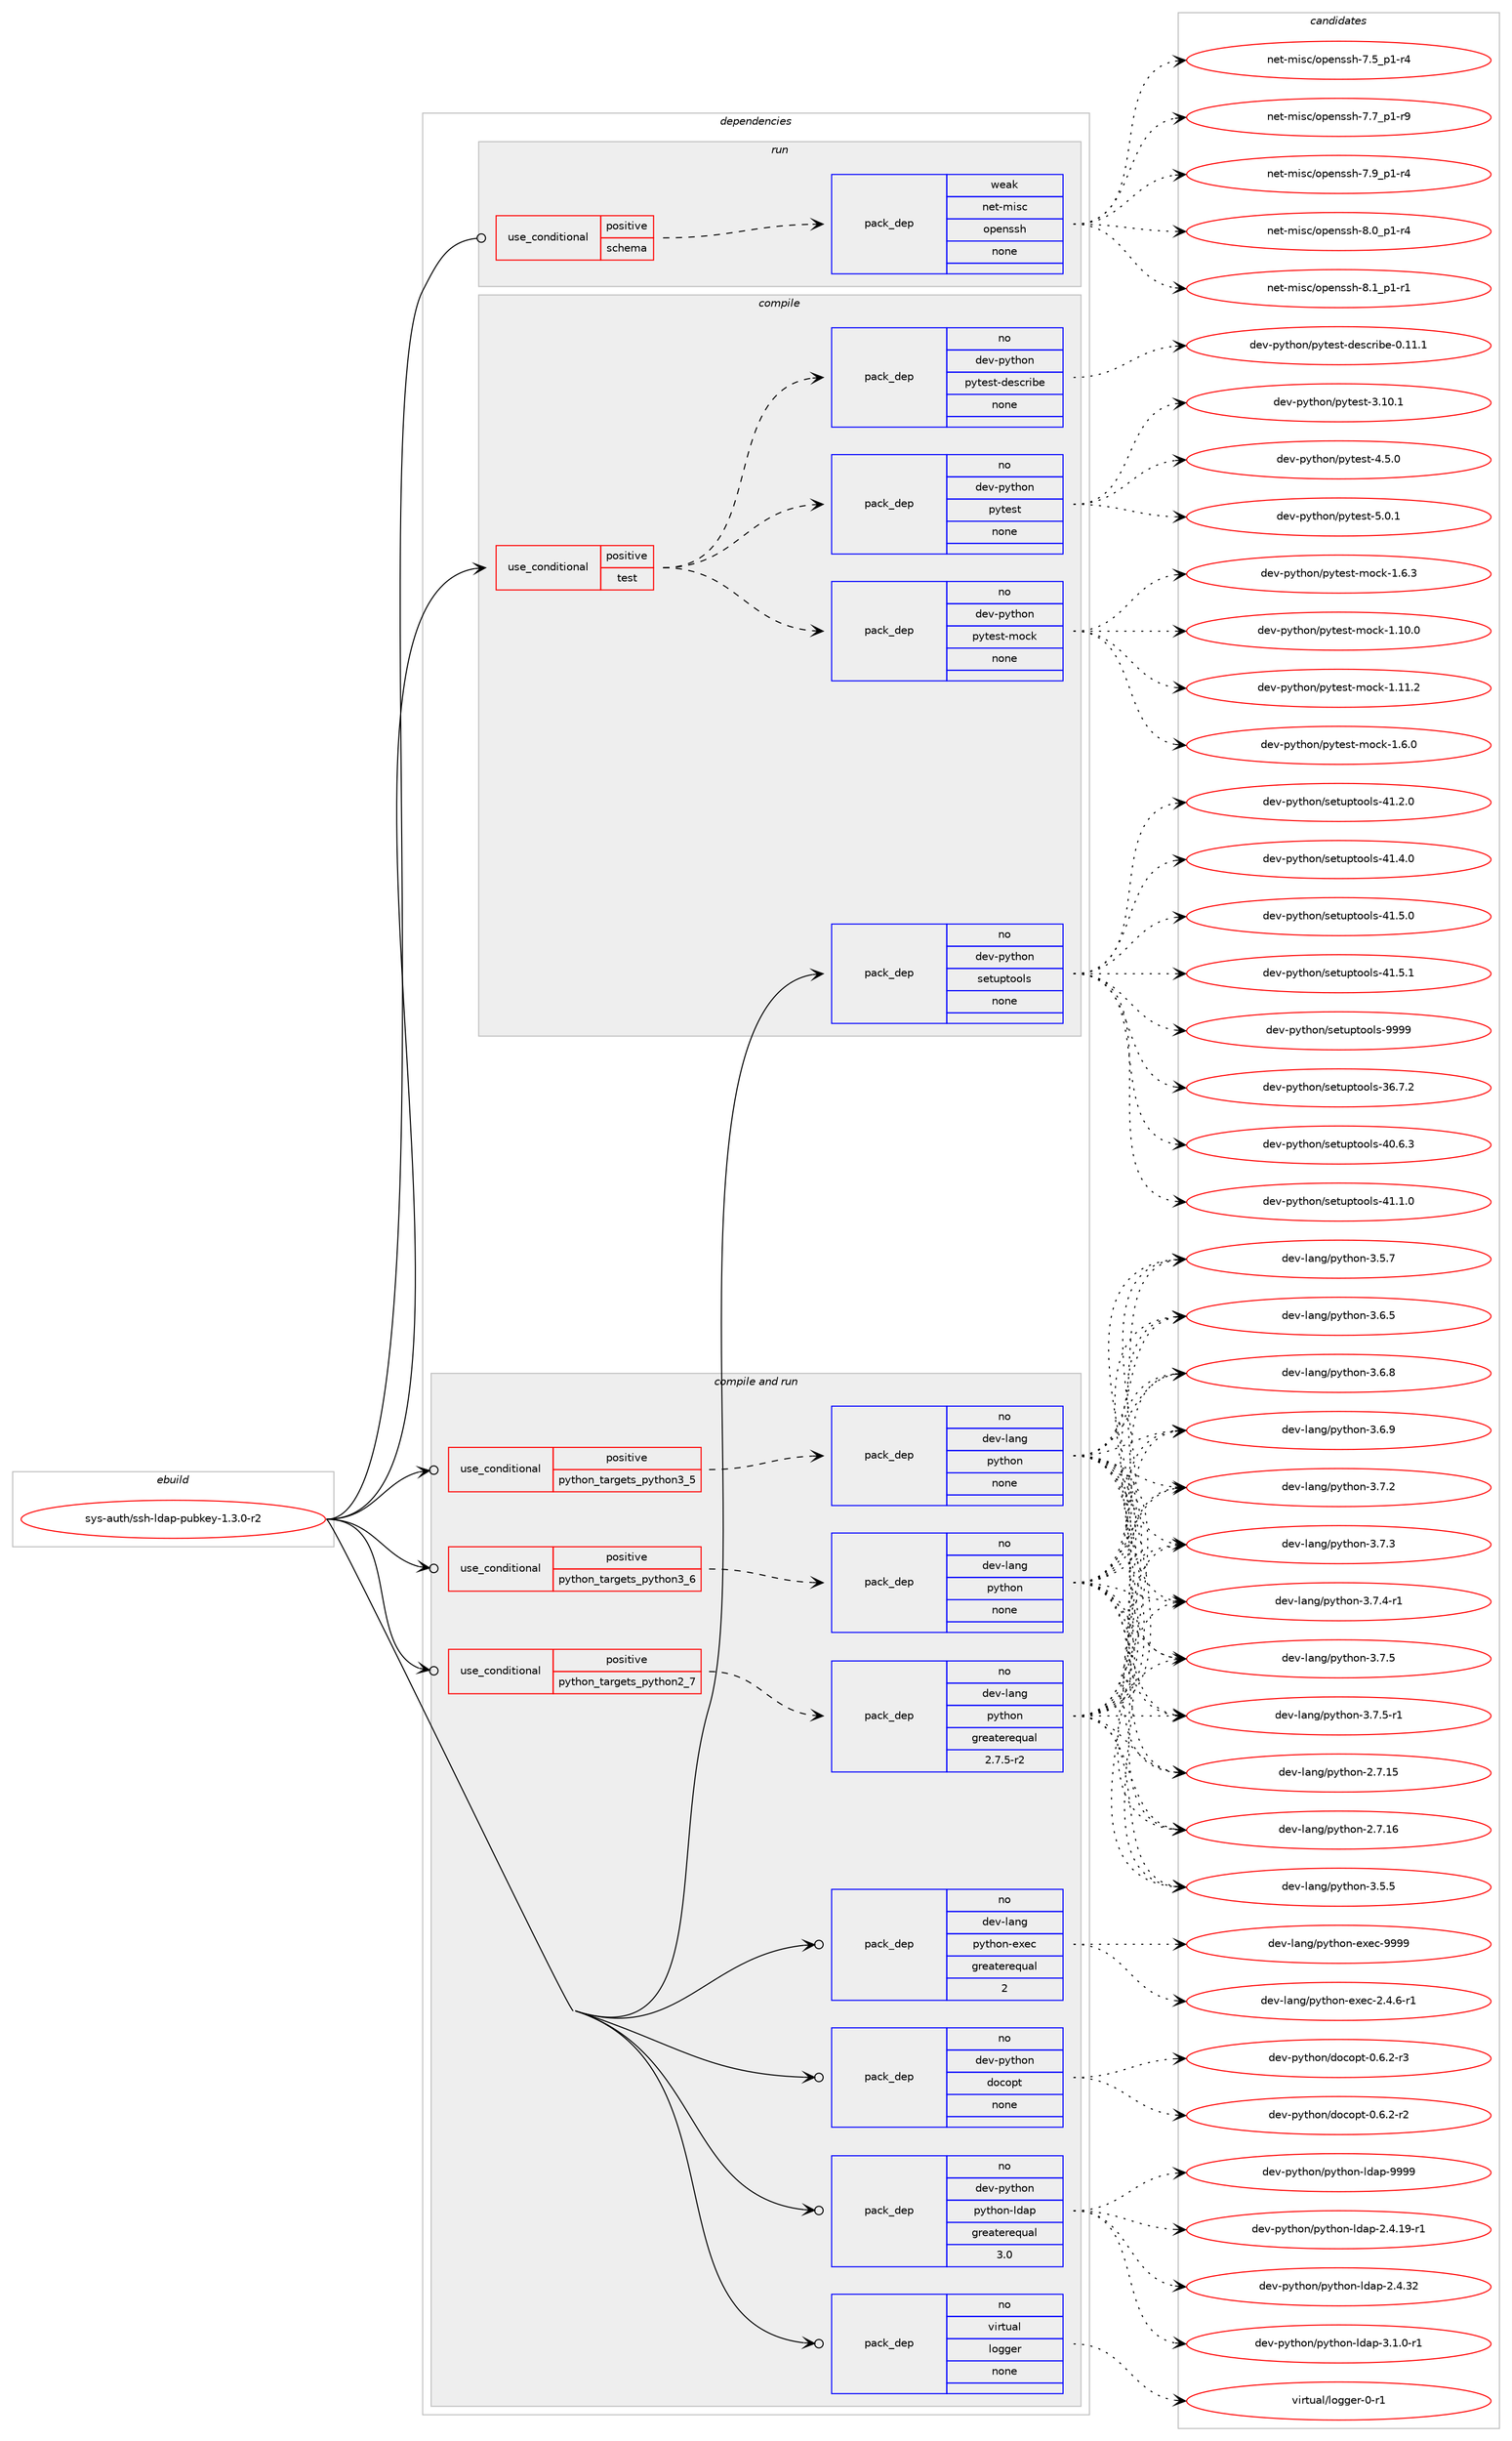 digraph prolog {

# *************
# Graph options
# *************

newrank=true;
concentrate=true;
compound=true;
graph [rankdir=LR,fontname=Helvetica,fontsize=10,ranksep=1.5];#, ranksep=2.5, nodesep=0.2];
edge  [arrowhead=vee];
node  [fontname=Helvetica,fontsize=10];

# **********
# The ebuild
# **********

subgraph cluster_leftcol {
color=gray;
rank=same;
label=<<i>ebuild</i>>;
id [label="sys-auth/ssh-ldap-pubkey-1.3.0-r2", color=red, width=4, href="../sys-auth/ssh-ldap-pubkey-1.3.0-r2.svg"];
}

# ****************
# The dependencies
# ****************

subgraph cluster_midcol {
color=gray;
label=<<i>dependencies</i>>;
subgraph cluster_compile {
fillcolor="#eeeeee";
style=filled;
label=<<i>compile</i>>;
subgraph cond212102 {
dependency880536 [label=<<TABLE BORDER="0" CELLBORDER="1" CELLSPACING="0" CELLPADDING="4"><TR><TD ROWSPAN="3" CELLPADDING="10">use_conditional</TD></TR><TR><TD>positive</TD></TR><TR><TD>test</TD></TR></TABLE>>, shape=none, color=red];
subgraph pack653001 {
dependency880537 [label=<<TABLE BORDER="0" CELLBORDER="1" CELLSPACING="0" CELLPADDING="4" WIDTH="220"><TR><TD ROWSPAN="6" CELLPADDING="30">pack_dep</TD></TR><TR><TD WIDTH="110">no</TD></TR><TR><TD>dev-python</TD></TR><TR><TD>pytest</TD></TR><TR><TD>none</TD></TR><TR><TD></TD></TR></TABLE>>, shape=none, color=blue];
}
dependency880536:e -> dependency880537:w [weight=20,style="dashed",arrowhead="vee"];
subgraph pack653002 {
dependency880538 [label=<<TABLE BORDER="0" CELLBORDER="1" CELLSPACING="0" CELLPADDING="4" WIDTH="220"><TR><TD ROWSPAN="6" CELLPADDING="30">pack_dep</TD></TR><TR><TD WIDTH="110">no</TD></TR><TR><TD>dev-python</TD></TR><TR><TD>pytest-describe</TD></TR><TR><TD>none</TD></TR><TR><TD></TD></TR></TABLE>>, shape=none, color=blue];
}
dependency880536:e -> dependency880538:w [weight=20,style="dashed",arrowhead="vee"];
subgraph pack653003 {
dependency880539 [label=<<TABLE BORDER="0" CELLBORDER="1" CELLSPACING="0" CELLPADDING="4" WIDTH="220"><TR><TD ROWSPAN="6" CELLPADDING="30">pack_dep</TD></TR><TR><TD WIDTH="110">no</TD></TR><TR><TD>dev-python</TD></TR><TR><TD>pytest-mock</TD></TR><TR><TD>none</TD></TR><TR><TD></TD></TR></TABLE>>, shape=none, color=blue];
}
dependency880536:e -> dependency880539:w [weight=20,style="dashed",arrowhead="vee"];
}
id:e -> dependency880536:w [weight=20,style="solid",arrowhead="vee"];
subgraph pack653004 {
dependency880540 [label=<<TABLE BORDER="0" CELLBORDER="1" CELLSPACING="0" CELLPADDING="4" WIDTH="220"><TR><TD ROWSPAN="6" CELLPADDING="30">pack_dep</TD></TR><TR><TD WIDTH="110">no</TD></TR><TR><TD>dev-python</TD></TR><TR><TD>setuptools</TD></TR><TR><TD>none</TD></TR><TR><TD></TD></TR></TABLE>>, shape=none, color=blue];
}
id:e -> dependency880540:w [weight=20,style="solid",arrowhead="vee"];
}
subgraph cluster_compileandrun {
fillcolor="#eeeeee";
style=filled;
label=<<i>compile and run</i>>;
subgraph cond212103 {
dependency880541 [label=<<TABLE BORDER="0" CELLBORDER="1" CELLSPACING="0" CELLPADDING="4"><TR><TD ROWSPAN="3" CELLPADDING="10">use_conditional</TD></TR><TR><TD>positive</TD></TR><TR><TD>python_targets_python2_7</TD></TR></TABLE>>, shape=none, color=red];
subgraph pack653005 {
dependency880542 [label=<<TABLE BORDER="0" CELLBORDER="1" CELLSPACING="0" CELLPADDING="4" WIDTH="220"><TR><TD ROWSPAN="6" CELLPADDING="30">pack_dep</TD></TR><TR><TD WIDTH="110">no</TD></TR><TR><TD>dev-lang</TD></TR><TR><TD>python</TD></TR><TR><TD>greaterequal</TD></TR><TR><TD>2.7.5-r2</TD></TR></TABLE>>, shape=none, color=blue];
}
dependency880541:e -> dependency880542:w [weight=20,style="dashed",arrowhead="vee"];
}
id:e -> dependency880541:w [weight=20,style="solid",arrowhead="odotvee"];
subgraph cond212104 {
dependency880543 [label=<<TABLE BORDER="0" CELLBORDER="1" CELLSPACING="0" CELLPADDING="4"><TR><TD ROWSPAN="3" CELLPADDING="10">use_conditional</TD></TR><TR><TD>positive</TD></TR><TR><TD>python_targets_python3_5</TD></TR></TABLE>>, shape=none, color=red];
subgraph pack653006 {
dependency880544 [label=<<TABLE BORDER="0" CELLBORDER="1" CELLSPACING="0" CELLPADDING="4" WIDTH="220"><TR><TD ROWSPAN="6" CELLPADDING="30">pack_dep</TD></TR><TR><TD WIDTH="110">no</TD></TR><TR><TD>dev-lang</TD></TR><TR><TD>python</TD></TR><TR><TD>none</TD></TR><TR><TD></TD></TR></TABLE>>, shape=none, color=blue];
}
dependency880543:e -> dependency880544:w [weight=20,style="dashed",arrowhead="vee"];
}
id:e -> dependency880543:w [weight=20,style="solid",arrowhead="odotvee"];
subgraph cond212105 {
dependency880545 [label=<<TABLE BORDER="0" CELLBORDER="1" CELLSPACING="0" CELLPADDING="4"><TR><TD ROWSPAN="3" CELLPADDING="10">use_conditional</TD></TR><TR><TD>positive</TD></TR><TR><TD>python_targets_python3_6</TD></TR></TABLE>>, shape=none, color=red];
subgraph pack653007 {
dependency880546 [label=<<TABLE BORDER="0" CELLBORDER="1" CELLSPACING="0" CELLPADDING="4" WIDTH="220"><TR><TD ROWSPAN="6" CELLPADDING="30">pack_dep</TD></TR><TR><TD WIDTH="110">no</TD></TR><TR><TD>dev-lang</TD></TR><TR><TD>python</TD></TR><TR><TD>none</TD></TR><TR><TD></TD></TR></TABLE>>, shape=none, color=blue];
}
dependency880545:e -> dependency880546:w [weight=20,style="dashed",arrowhead="vee"];
}
id:e -> dependency880545:w [weight=20,style="solid",arrowhead="odotvee"];
subgraph pack653008 {
dependency880547 [label=<<TABLE BORDER="0" CELLBORDER="1" CELLSPACING="0" CELLPADDING="4" WIDTH="220"><TR><TD ROWSPAN="6" CELLPADDING="30">pack_dep</TD></TR><TR><TD WIDTH="110">no</TD></TR><TR><TD>dev-lang</TD></TR><TR><TD>python-exec</TD></TR><TR><TD>greaterequal</TD></TR><TR><TD>2</TD></TR></TABLE>>, shape=none, color=blue];
}
id:e -> dependency880547:w [weight=20,style="solid",arrowhead="odotvee"];
subgraph pack653009 {
dependency880548 [label=<<TABLE BORDER="0" CELLBORDER="1" CELLSPACING="0" CELLPADDING="4" WIDTH="220"><TR><TD ROWSPAN="6" CELLPADDING="30">pack_dep</TD></TR><TR><TD WIDTH="110">no</TD></TR><TR><TD>dev-python</TD></TR><TR><TD>docopt</TD></TR><TR><TD>none</TD></TR><TR><TD></TD></TR></TABLE>>, shape=none, color=blue];
}
id:e -> dependency880548:w [weight=20,style="solid",arrowhead="odotvee"];
subgraph pack653010 {
dependency880549 [label=<<TABLE BORDER="0" CELLBORDER="1" CELLSPACING="0" CELLPADDING="4" WIDTH="220"><TR><TD ROWSPAN="6" CELLPADDING="30">pack_dep</TD></TR><TR><TD WIDTH="110">no</TD></TR><TR><TD>dev-python</TD></TR><TR><TD>python-ldap</TD></TR><TR><TD>greaterequal</TD></TR><TR><TD>3.0</TD></TR></TABLE>>, shape=none, color=blue];
}
id:e -> dependency880549:w [weight=20,style="solid",arrowhead="odotvee"];
subgraph pack653011 {
dependency880550 [label=<<TABLE BORDER="0" CELLBORDER="1" CELLSPACING="0" CELLPADDING="4" WIDTH="220"><TR><TD ROWSPAN="6" CELLPADDING="30">pack_dep</TD></TR><TR><TD WIDTH="110">no</TD></TR><TR><TD>virtual</TD></TR><TR><TD>logger</TD></TR><TR><TD>none</TD></TR><TR><TD></TD></TR></TABLE>>, shape=none, color=blue];
}
id:e -> dependency880550:w [weight=20,style="solid",arrowhead="odotvee"];
}
subgraph cluster_run {
fillcolor="#eeeeee";
style=filled;
label=<<i>run</i>>;
subgraph cond212106 {
dependency880551 [label=<<TABLE BORDER="0" CELLBORDER="1" CELLSPACING="0" CELLPADDING="4"><TR><TD ROWSPAN="3" CELLPADDING="10">use_conditional</TD></TR><TR><TD>positive</TD></TR><TR><TD>schema</TD></TR></TABLE>>, shape=none, color=red];
subgraph pack653012 {
dependency880552 [label=<<TABLE BORDER="0" CELLBORDER="1" CELLSPACING="0" CELLPADDING="4" WIDTH="220"><TR><TD ROWSPAN="6" CELLPADDING="30">pack_dep</TD></TR><TR><TD WIDTH="110">weak</TD></TR><TR><TD>net-misc</TD></TR><TR><TD>openssh</TD></TR><TR><TD>none</TD></TR><TR><TD></TD></TR></TABLE>>, shape=none, color=blue];
}
dependency880551:e -> dependency880552:w [weight=20,style="dashed",arrowhead="vee"];
}
id:e -> dependency880551:w [weight=20,style="solid",arrowhead="odot"];
}
}

# **************
# The candidates
# **************

subgraph cluster_choices {
rank=same;
color=gray;
label=<<i>candidates</i>>;

subgraph choice653001 {
color=black;
nodesep=1;
choice100101118451121211161041111104711212111610111511645514649484649 [label="dev-python/pytest-3.10.1", color=red, width=4,href="../dev-python/pytest-3.10.1.svg"];
choice1001011184511212111610411111047112121116101115116455246534648 [label="dev-python/pytest-4.5.0", color=red, width=4,href="../dev-python/pytest-4.5.0.svg"];
choice1001011184511212111610411111047112121116101115116455346484649 [label="dev-python/pytest-5.0.1", color=red, width=4,href="../dev-python/pytest-5.0.1.svg"];
dependency880537:e -> choice100101118451121211161041111104711212111610111511645514649484649:w [style=dotted,weight="100"];
dependency880537:e -> choice1001011184511212111610411111047112121116101115116455246534648:w [style=dotted,weight="100"];
dependency880537:e -> choice1001011184511212111610411111047112121116101115116455346484649:w [style=dotted,weight="100"];
}
subgraph choice653002 {
color=black;
nodesep=1;
choice100101118451121211161041111104711212111610111511645100101115991141059810145484649494649 [label="dev-python/pytest-describe-0.11.1", color=red, width=4,href="../dev-python/pytest-describe-0.11.1.svg"];
dependency880538:e -> choice100101118451121211161041111104711212111610111511645100101115991141059810145484649494649:w [style=dotted,weight="100"];
}
subgraph choice653003 {
color=black;
nodesep=1;
choice1001011184511212111610411111047112121116101115116451091119910745494649484648 [label="dev-python/pytest-mock-1.10.0", color=red, width=4,href="../dev-python/pytest-mock-1.10.0.svg"];
choice1001011184511212111610411111047112121116101115116451091119910745494649494650 [label="dev-python/pytest-mock-1.11.2", color=red, width=4,href="../dev-python/pytest-mock-1.11.2.svg"];
choice10010111845112121116104111110471121211161011151164510911199107454946544648 [label="dev-python/pytest-mock-1.6.0", color=red, width=4,href="../dev-python/pytest-mock-1.6.0.svg"];
choice10010111845112121116104111110471121211161011151164510911199107454946544651 [label="dev-python/pytest-mock-1.6.3", color=red, width=4,href="../dev-python/pytest-mock-1.6.3.svg"];
dependency880539:e -> choice1001011184511212111610411111047112121116101115116451091119910745494649484648:w [style=dotted,weight="100"];
dependency880539:e -> choice1001011184511212111610411111047112121116101115116451091119910745494649494650:w [style=dotted,weight="100"];
dependency880539:e -> choice10010111845112121116104111110471121211161011151164510911199107454946544648:w [style=dotted,weight="100"];
dependency880539:e -> choice10010111845112121116104111110471121211161011151164510911199107454946544651:w [style=dotted,weight="100"];
}
subgraph choice653004 {
color=black;
nodesep=1;
choice100101118451121211161041111104711510111611711211611111110811545515446554650 [label="dev-python/setuptools-36.7.2", color=red, width=4,href="../dev-python/setuptools-36.7.2.svg"];
choice100101118451121211161041111104711510111611711211611111110811545524846544651 [label="dev-python/setuptools-40.6.3", color=red, width=4,href="../dev-python/setuptools-40.6.3.svg"];
choice100101118451121211161041111104711510111611711211611111110811545524946494648 [label="dev-python/setuptools-41.1.0", color=red, width=4,href="../dev-python/setuptools-41.1.0.svg"];
choice100101118451121211161041111104711510111611711211611111110811545524946504648 [label="dev-python/setuptools-41.2.0", color=red, width=4,href="../dev-python/setuptools-41.2.0.svg"];
choice100101118451121211161041111104711510111611711211611111110811545524946524648 [label="dev-python/setuptools-41.4.0", color=red, width=4,href="../dev-python/setuptools-41.4.0.svg"];
choice100101118451121211161041111104711510111611711211611111110811545524946534648 [label="dev-python/setuptools-41.5.0", color=red, width=4,href="../dev-python/setuptools-41.5.0.svg"];
choice100101118451121211161041111104711510111611711211611111110811545524946534649 [label="dev-python/setuptools-41.5.1", color=red, width=4,href="../dev-python/setuptools-41.5.1.svg"];
choice10010111845112121116104111110471151011161171121161111111081154557575757 [label="dev-python/setuptools-9999", color=red, width=4,href="../dev-python/setuptools-9999.svg"];
dependency880540:e -> choice100101118451121211161041111104711510111611711211611111110811545515446554650:w [style=dotted,weight="100"];
dependency880540:e -> choice100101118451121211161041111104711510111611711211611111110811545524846544651:w [style=dotted,weight="100"];
dependency880540:e -> choice100101118451121211161041111104711510111611711211611111110811545524946494648:w [style=dotted,weight="100"];
dependency880540:e -> choice100101118451121211161041111104711510111611711211611111110811545524946504648:w [style=dotted,weight="100"];
dependency880540:e -> choice100101118451121211161041111104711510111611711211611111110811545524946524648:w [style=dotted,weight="100"];
dependency880540:e -> choice100101118451121211161041111104711510111611711211611111110811545524946534648:w [style=dotted,weight="100"];
dependency880540:e -> choice100101118451121211161041111104711510111611711211611111110811545524946534649:w [style=dotted,weight="100"];
dependency880540:e -> choice10010111845112121116104111110471151011161171121161111111081154557575757:w [style=dotted,weight="100"];
}
subgraph choice653005 {
color=black;
nodesep=1;
choice10010111845108971101034711212111610411111045504655464953 [label="dev-lang/python-2.7.15", color=red, width=4,href="../dev-lang/python-2.7.15.svg"];
choice10010111845108971101034711212111610411111045504655464954 [label="dev-lang/python-2.7.16", color=red, width=4,href="../dev-lang/python-2.7.16.svg"];
choice100101118451089711010347112121116104111110455146534653 [label="dev-lang/python-3.5.5", color=red, width=4,href="../dev-lang/python-3.5.5.svg"];
choice100101118451089711010347112121116104111110455146534655 [label="dev-lang/python-3.5.7", color=red, width=4,href="../dev-lang/python-3.5.7.svg"];
choice100101118451089711010347112121116104111110455146544653 [label="dev-lang/python-3.6.5", color=red, width=4,href="../dev-lang/python-3.6.5.svg"];
choice100101118451089711010347112121116104111110455146544656 [label="dev-lang/python-3.6.8", color=red, width=4,href="../dev-lang/python-3.6.8.svg"];
choice100101118451089711010347112121116104111110455146544657 [label="dev-lang/python-3.6.9", color=red, width=4,href="../dev-lang/python-3.6.9.svg"];
choice100101118451089711010347112121116104111110455146554650 [label="dev-lang/python-3.7.2", color=red, width=4,href="../dev-lang/python-3.7.2.svg"];
choice100101118451089711010347112121116104111110455146554651 [label="dev-lang/python-3.7.3", color=red, width=4,href="../dev-lang/python-3.7.3.svg"];
choice1001011184510897110103471121211161041111104551465546524511449 [label="dev-lang/python-3.7.4-r1", color=red, width=4,href="../dev-lang/python-3.7.4-r1.svg"];
choice100101118451089711010347112121116104111110455146554653 [label="dev-lang/python-3.7.5", color=red, width=4,href="../dev-lang/python-3.7.5.svg"];
choice1001011184510897110103471121211161041111104551465546534511449 [label="dev-lang/python-3.7.5-r1", color=red, width=4,href="../dev-lang/python-3.7.5-r1.svg"];
dependency880542:e -> choice10010111845108971101034711212111610411111045504655464953:w [style=dotted,weight="100"];
dependency880542:e -> choice10010111845108971101034711212111610411111045504655464954:w [style=dotted,weight="100"];
dependency880542:e -> choice100101118451089711010347112121116104111110455146534653:w [style=dotted,weight="100"];
dependency880542:e -> choice100101118451089711010347112121116104111110455146534655:w [style=dotted,weight="100"];
dependency880542:e -> choice100101118451089711010347112121116104111110455146544653:w [style=dotted,weight="100"];
dependency880542:e -> choice100101118451089711010347112121116104111110455146544656:w [style=dotted,weight="100"];
dependency880542:e -> choice100101118451089711010347112121116104111110455146544657:w [style=dotted,weight="100"];
dependency880542:e -> choice100101118451089711010347112121116104111110455146554650:w [style=dotted,weight="100"];
dependency880542:e -> choice100101118451089711010347112121116104111110455146554651:w [style=dotted,weight="100"];
dependency880542:e -> choice1001011184510897110103471121211161041111104551465546524511449:w [style=dotted,weight="100"];
dependency880542:e -> choice100101118451089711010347112121116104111110455146554653:w [style=dotted,weight="100"];
dependency880542:e -> choice1001011184510897110103471121211161041111104551465546534511449:w [style=dotted,weight="100"];
}
subgraph choice653006 {
color=black;
nodesep=1;
choice10010111845108971101034711212111610411111045504655464953 [label="dev-lang/python-2.7.15", color=red, width=4,href="../dev-lang/python-2.7.15.svg"];
choice10010111845108971101034711212111610411111045504655464954 [label="dev-lang/python-2.7.16", color=red, width=4,href="../dev-lang/python-2.7.16.svg"];
choice100101118451089711010347112121116104111110455146534653 [label="dev-lang/python-3.5.5", color=red, width=4,href="../dev-lang/python-3.5.5.svg"];
choice100101118451089711010347112121116104111110455146534655 [label="dev-lang/python-3.5.7", color=red, width=4,href="../dev-lang/python-3.5.7.svg"];
choice100101118451089711010347112121116104111110455146544653 [label="dev-lang/python-3.6.5", color=red, width=4,href="../dev-lang/python-3.6.5.svg"];
choice100101118451089711010347112121116104111110455146544656 [label="dev-lang/python-3.6.8", color=red, width=4,href="../dev-lang/python-3.6.8.svg"];
choice100101118451089711010347112121116104111110455146544657 [label="dev-lang/python-3.6.9", color=red, width=4,href="../dev-lang/python-3.6.9.svg"];
choice100101118451089711010347112121116104111110455146554650 [label="dev-lang/python-3.7.2", color=red, width=4,href="../dev-lang/python-3.7.2.svg"];
choice100101118451089711010347112121116104111110455146554651 [label="dev-lang/python-3.7.3", color=red, width=4,href="../dev-lang/python-3.7.3.svg"];
choice1001011184510897110103471121211161041111104551465546524511449 [label="dev-lang/python-3.7.4-r1", color=red, width=4,href="../dev-lang/python-3.7.4-r1.svg"];
choice100101118451089711010347112121116104111110455146554653 [label="dev-lang/python-3.7.5", color=red, width=4,href="../dev-lang/python-3.7.5.svg"];
choice1001011184510897110103471121211161041111104551465546534511449 [label="dev-lang/python-3.7.5-r1", color=red, width=4,href="../dev-lang/python-3.7.5-r1.svg"];
dependency880544:e -> choice10010111845108971101034711212111610411111045504655464953:w [style=dotted,weight="100"];
dependency880544:e -> choice10010111845108971101034711212111610411111045504655464954:w [style=dotted,weight="100"];
dependency880544:e -> choice100101118451089711010347112121116104111110455146534653:w [style=dotted,weight="100"];
dependency880544:e -> choice100101118451089711010347112121116104111110455146534655:w [style=dotted,weight="100"];
dependency880544:e -> choice100101118451089711010347112121116104111110455146544653:w [style=dotted,weight="100"];
dependency880544:e -> choice100101118451089711010347112121116104111110455146544656:w [style=dotted,weight="100"];
dependency880544:e -> choice100101118451089711010347112121116104111110455146544657:w [style=dotted,weight="100"];
dependency880544:e -> choice100101118451089711010347112121116104111110455146554650:w [style=dotted,weight="100"];
dependency880544:e -> choice100101118451089711010347112121116104111110455146554651:w [style=dotted,weight="100"];
dependency880544:e -> choice1001011184510897110103471121211161041111104551465546524511449:w [style=dotted,weight="100"];
dependency880544:e -> choice100101118451089711010347112121116104111110455146554653:w [style=dotted,weight="100"];
dependency880544:e -> choice1001011184510897110103471121211161041111104551465546534511449:w [style=dotted,weight="100"];
}
subgraph choice653007 {
color=black;
nodesep=1;
choice10010111845108971101034711212111610411111045504655464953 [label="dev-lang/python-2.7.15", color=red, width=4,href="../dev-lang/python-2.7.15.svg"];
choice10010111845108971101034711212111610411111045504655464954 [label="dev-lang/python-2.7.16", color=red, width=4,href="../dev-lang/python-2.7.16.svg"];
choice100101118451089711010347112121116104111110455146534653 [label="dev-lang/python-3.5.5", color=red, width=4,href="../dev-lang/python-3.5.5.svg"];
choice100101118451089711010347112121116104111110455146534655 [label="dev-lang/python-3.5.7", color=red, width=4,href="../dev-lang/python-3.5.7.svg"];
choice100101118451089711010347112121116104111110455146544653 [label="dev-lang/python-3.6.5", color=red, width=4,href="../dev-lang/python-3.6.5.svg"];
choice100101118451089711010347112121116104111110455146544656 [label="dev-lang/python-3.6.8", color=red, width=4,href="../dev-lang/python-3.6.8.svg"];
choice100101118451089711010347112121116104111110455146544657 [label="dev-lang/python-3.6.9", color=red, width=4,href="../dev-lang/python-3.6.9.svg"];
choice100101118451089711010347112121116104111110455146554650 [label="dev-lang/python-3.7.2", color=red, width=4,href="../dev-lang/python-3.7.2.svg"];
choice100101118451089711010347112121116104111110455146554651 [label="dev-lang/python-3.7.3", color=red, width=4,href="../dev-lang/python-3.7.3.svg"];
choice1001011184510897110103471121211161041111104551465546524511449 [label="dev-lang/python-3.7.4-r1", color=red, width=4,href="../dev-lang/python-3.7.4-r1.svg"];
choice100101118451089711010347112121116104111110455146554653 [label="dev-lang/python-3.7.5", color=red, width=4,href="../dev-lang/python-3.7.5.svg"];
choice1001011184510897110103471121211161041111104551465546534511449 [label="dev-lang/python-3.7.5-r1", color=red, width=4,href="../dev-lang/python-3.7.5-r1.svg"];
dependency880546:e -> choice10010111845108971101034711212111610411111045504655464953:w [style=dotted,weight="100"];
dependency880546:e -> choice10010111845108971101034711212111610411111045504655464954:w [style=dotted,weight="100"];
dependency880546:e -> choice100101118451089711010347112121116104111110455146534653:w [style=dotted,weight="100"];
dependency880546:e -> choice100101118451089711010347112121116104111110455146534655:w [style=dotted,weight="100"];
dependency880546:e -> choice100101118451089711010347112121116104111110455146544653:w [style=dotted,weight="100"];
dependency880546:e -> choice100101118451089711010347112121116104111110455146544656:w [style=dotted,weight="100"];
dependency880546:e -> choice100101118451089711010347112121116104111110455146544657:w [style=dotted,weight="100"];
dependency880546:e -> choice100101118451089711010347112121116104111110455146554650:w [style=dotted,weight="100"];
dependency880546:e -> choice100101118451089711010347112121116104111110455146554651:w [style=dotted,weight="100"];
dependency880546:e -> choice1001011184510897110103471121211161041111104551465546524511449:w [style=dotted,weight="100"];
dependency880546:e -> choice100101118451089711010347112121116104111110455146554653:w [style=dotted,weight="100"];
dependency880546:e -> choice1001011184510897110103471121211161041111104551465546534511449:w [style=dotted,weight="100"];
}
subgraph choice653008 {
color=black;
nodesep=1;
choice10010111845108971101034711212111610411111045101120101994550465246544511449 [label="dev-lang/python-exec-2.4.6-r1", color=red, width=4,href="../dev-lang/python-exec-2.4.6-r1.svg"];
choice10010111845108971101034711212111610411111045101120101994557575757 [label="dev-lang/python-exec-9999", color=red, width=4,href="../dev-lang/python-exec-9999.svg"];
dependency880547:e -> choice10010111845108971101034711212111610411111045101120101994550465246544511449:w [style=dotted,weight="100"];
dependency880547:e -> choice10010111845108971101034711212111610411111045101120101994557575757:w [style=dotted,weight="100"];
}
subgraph choice653009 {
color=black;
nodesep=1;
choice1001011184511212111610411111047100111991111121164548465446504511450 [label="dev-python/docopt-0.6.2-r2", color=red, width=4,href="../dev-python/docopt-0.6.2-r2.svg"];
choice1001011184511212111610411111047100111991111121164548465446504511451 [label="dev-python/docopt-0.6.2-r3", color=red, width=4,href="../dev-python/docopt-0.6.2-r3.svg"];
dependency880548:e -> choice1001011184511212111610411111047100111991111121164548465446504511450:w [style=dotted,weight="100"];
dependency880548:e -> choice1001011184511212111610411111047100111991111121164548465446504511451:w [style=dotted,weight="100"];
}
subgraph choice653010 {
color=black;
nodesep=1;
choice10010111845112121116104111110471121211161041111104510810097112455046524649574511449 [label="dev-python/python-ldap-2.4.19-r1", color=red, width=4,href="../dev-python/python-ldap-2.4.19-r1.svg"];
choice1001011184511212111610411111047112121116104111110451081009711245504652465150 [label="dev-python/python-ldap-2.4.32", color=red, width=4,href="../dev-python/python-ldap-2.4.32.svg"];
choice100101118451121211161041111104711212111610411111045108100971124551464946484511449 [label="dev-python/python-ldap-3.1.0-r1", color=red, width=4,href="../dev-python/python-ldap-3.1.0-r1.svg"];
choice100101118451121211161041111104711212111610411111045108100971124557575757 [label="dev-python/python-ldap-9999", color=red, width=4,href="../dev-python/python-ldap-9999.svg"];
dependency880549:e -> choice10010111845112121116104111110471121211161041111104510810097112455046524649574511449:w [style=dotted,weight="100"];
dependency880549:e -> choice1001011184511212111610411111047112121116104111110451081009711245504652465150:w [style=dotted,weight="100"];
dependency880549:e -> choice100101118451121211161041111104711212111610411111045108100971124551464946484511449:w [style=dotted,weight="100"];
dependency880549:e -> choice100101118451121211161041111104711212111610411111045108100971124557575757:w [style=dotted,weight="100"];
}
subgraph choice653011 {
color=black;
nodesep=1;
choice118105114116117971084710811110310310111445484511449 [label="virtual/logger-0-r1", color=red, width=4,href="../virtual/logger-0-r1.svg"];
dependency880550:e -> choice118105114116117971084710811110310310111445484511449:w [style=dotted,weight="100"];
}
subgraph choice653012 {
color=black;
nodesep=1;
choice1101011164510910511599471111121011101151151044555465395112494511452 [label="net-misc/openssh-7.5_p1-r4", color=red, width=4,href="../net-misc/openssh-7.5_p1-r4.svg"];
choice1101011164510910511599471111121011101151151044555465595112494511457 [label="net-misc/openssh-7.7_p1-r9", color=red, width=4,href="../net-misc/openssh-7.7_p1-r9.svg"];
choice1101011164510910511599471111121011101151151044555465795112494511452 [label="net-misc/openssh-7.9_p1-r4", color=red, width=4,href="../net-misc/openssh-7.9_p1-r4.svg"];
choice1101011164510910511599471111121011101151151044556464895112494511452 [label="net-misc/openssh-8.0_p1-r4", color=red, width=4,href="../net-misc/openssh-8.0_p1-r4.svg"];
choice1101011164510910511599471111121011101151151044556464995112494511449 [label="net-misc/openssh-8.1_p1-r1", color=red, width=4,href="../net-misc/openssh-8.1_p1-r1.svg"];
dependency880552:e -> choice1101011164510910511599471111121011101151151044555465395112494511452:w [style=dotted,weight="100"];
dependency880552:e -> choice1101011164510910511599471111121011101151151044555465595112494511457:w [style=dotted,weight="100"];
dependency880552:e -> choice1101011164510910511599471111121011101151151044555465795112494511452:w [style=dotted,weight="100"];
dependency880552:e -> choice1101011164510910511599471111121011101151151044556464895112494511452:w [style=dotted,weight="100"];
dependency880552:e -> choice1101011164510910511599471111121011101151151044556464995112494511449:w [style=dotted,weight="100"];
}
}

}
